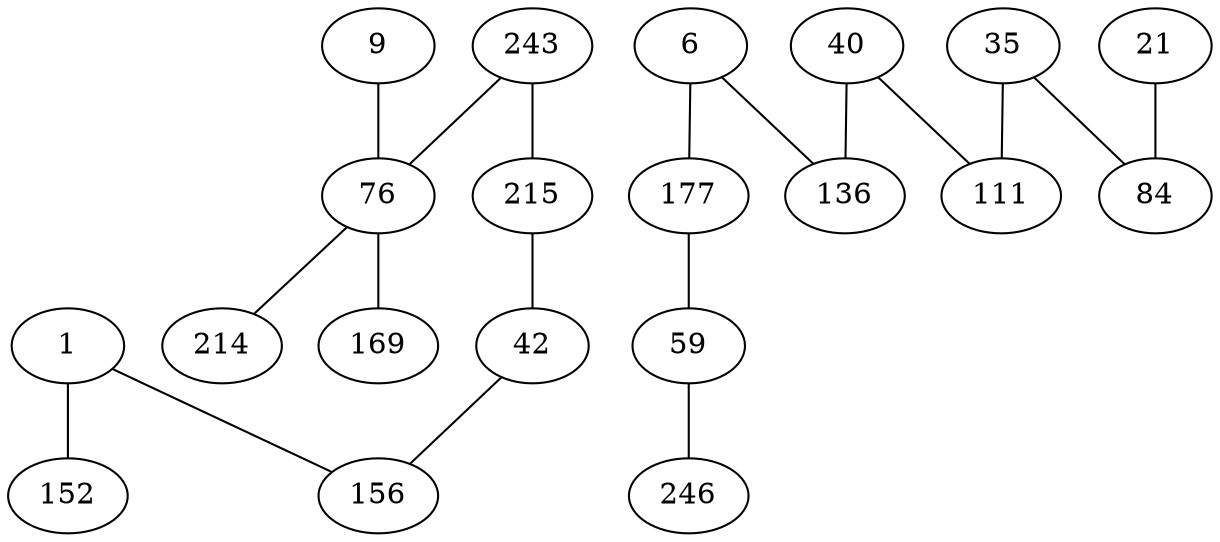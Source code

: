 strict graph G {
1 -- 152;
6 -- 136;
21 -- 84;
35 -- 111;
40 -- 111;
42 -- 156;
59 -- 246;
76 -- 214;
84 -- 21;
111 -- 35;
136 -- 6;
152 -- 1;
177 -- 59;
215 -- 42;
243 -- 215;
246 -- 59;
1 -- 156;
6 -- 177;
9 -- 76;
35 -- 84;
40 -- 136;
42 -- 215;
59 -- 177;
76 -- 169;
84 -- 35;
111 -- 40;
136 -- 40;
156 -- 42;
169 -- 76;
177 -- 6;
214 -- 76;
215 -- 243;
243 -- 76;
}
